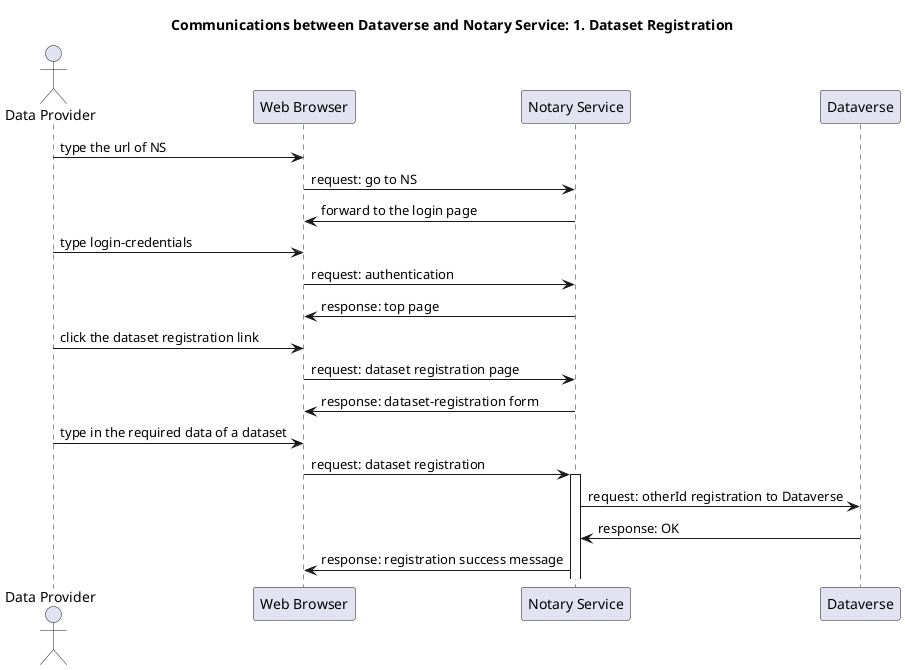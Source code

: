 @startuml
title Communications between Dataverse and Notary Service: 1. Dataset Registration 
actor "Data Provider" as dp
participant "Web Browser" as wb
participant "Notary Service" as ns
participant Dataverse as dv

dp -> wb: type the url of NS
wb -> ns: request: go to NS
ns -> wb: forward to the login page
dp -> wb: type login-credentials
wb -> ns: request: authentication 
ns -> wb: response: top page
dp -> wb: click the dataset registration link
wb -> ns: request: dataset registration page
ns -> wb: response: dataset-registration form 
dp -> wb: type in the required data of a dataset
wb -> ns: request: dataset registration 
activate ns
ns -> dv: request: otherId registration to Dataverse
dv -> ns: response: OK
ns -> wb: response: registration success message
@enduml